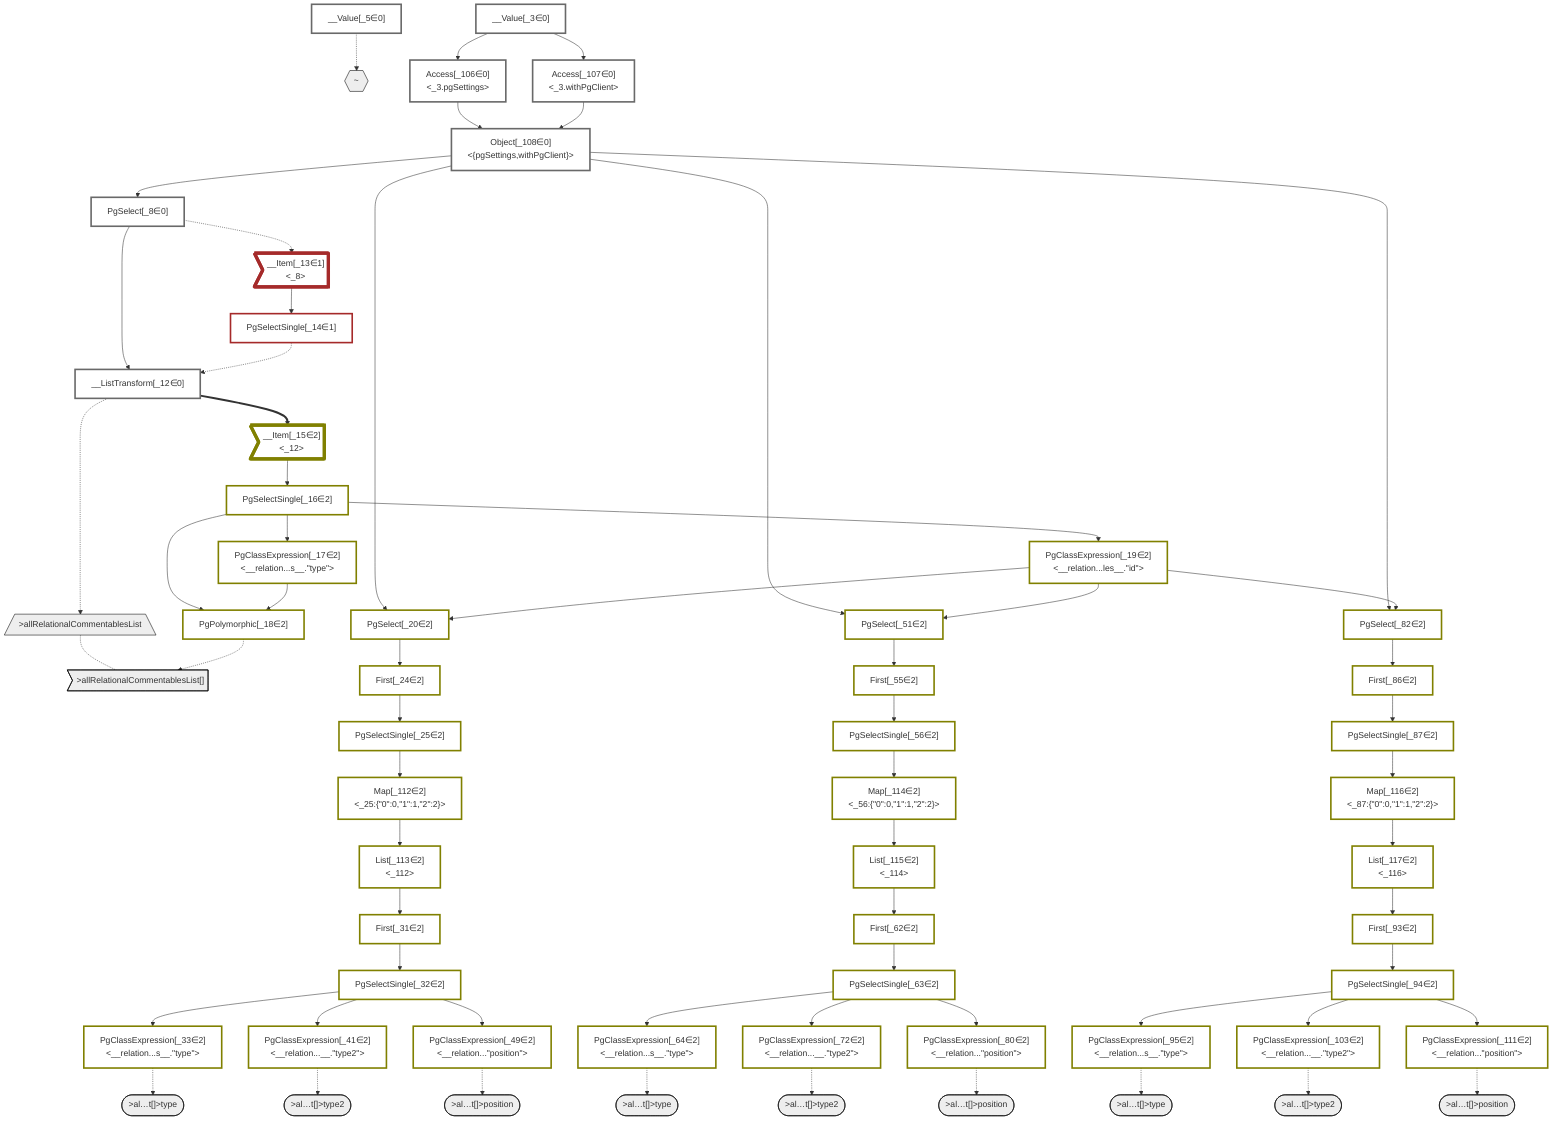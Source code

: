 graph TD
    classDef path fill:#eee,stroke:#000
    classDef plan fill:#fff,stroke-width:3px
    classDef itemplan fill:#fff,stroke-width:6px
    classDef sideeffectplan fill:#f00,stroke-width:6px

    %% subgraph fields
    P1{{"~"}}:::path
    P2[/">allRelationalCommentablesList"\]:::path
    P3>">allRelationalCommentablesList[]"]:::path
    P2 -.- P3
    P4([">al…t[]>type"]):::path
    %% P3 -.-> P4
    P5([">al…t[]>type2"]):::path
    %% P3 -.-> P5
    P6([">al…t[]>position"]):::path
    %% P3 -.-> P6
    P7([">al…t[]>type"]):::path
    %% P3 -.-> P7
    P8([">al…t[]>type2"]):::path
    %% P3 -.-> P8
    P9([">al…t[]>position"]):::path
    %% P3 -.-> P9
    P10([">al…t[]>type"]):::path
    %% P3 -.-> P10
    P11([">al…t[]>type2"]):::path
    %% P3 -.-> P11
    P12([">al…t[]>position"]):::path
    %% P3 -.-> P12
    %% P1 -.-> P2
    %% end

    %% define plans
    __Value_3["__Value[_3∈0]<br /><context>"]:::plan
    __Value_5["__Value[_5∈0]<br /><rootValue>"]:::plan
    PgSelect_8["PgSelect[_8∈0]<br /><relational_commentables>"]:::plan
    __ListTransform_12["__ListTransform[_12∈0]<br /><each:_8>"]:::plan
    __Item_13>"__Item[_13∈1]<br /><_8>"]:::itemplan
    PgSelectSingle_14["PgSelectSingle[_14∈1]<br /><relational_commentables>"]:::plan
    __Item_15>"__Item[_15∈2]<br /><_12>"]:::itemplan
    PgSelectSingle_16["PgSelectSingle[_16∈2]<br /><relational_commentables>"]:::plan
    PgClassExpression_17["PgClassExpression[_17∈2]<br /><__relation...s__.#quot;type#quot;>"]:::plan
    PgPolymorphic_18["PgPolymorphic[_18∈2]"]:::plan
    PgClassExpression_19["PgClassExpression[_19∈2]<br /><__relation...les__.#quot;id#quot;>"]:::plan
    PgSelect_20["PgSelect[_20∈2]<br /><relational_posts>"]:::plan
    First_24["First[_24∈2]"]:::plan
    PgSelectSingle_25["PgSelectSingle[_25∈2]<br /><relational_posts>"]:::plan
    First_31["First[_31∈2]"]:::plan
    PgSelectSingle_32["PgSelectSingle[_32∈2]<br /><relational_items>"]:::plan
    PgClassExpression_33["PgClassExpression[_33∈2]<br /><__relation...s__.#quot;type#quot;>"]:::plan
    PgClassExpression_41["PgClassExpression[_41∈2]<br /><__relation...__.#quot;type2#quot;>"]:::plan
    PgClassExpression_49["PgClassExpression[_49∈2]<br /><__relation...#quot;position#quot;>"]:::plan
    PgSelect_51["PgSelect[_51∈2]<br /><relational_checklists>"]:::plan
    First_55["First[_55∈2]"]:::plan
    PgSelectSingle_56["PgSelectSingle[_56∈2]<br /><relational_checklists>"]:::plan
    First_62["First[_62∈2]"]:::plan
    PgSelectSingle_63["PgSelectSingle[_63∈2]<br /><relational_items>"]:::plan
    PgClassExpression_64["PgClassExpression[_64∈2]<br /><__relation...s__.#quot;type#quot;>"]:::plan
    PgClassExpression_72["PgClassExpression[_72∈2]<br /><__relation...__.#quot;type2#quot;>"]:::plan
    PgClassExpression_80["PgClassExpression[_80∈2]<br /><__relation...#quot;position#quot;>"]:::plan
    PgSelect_82["PgSelect[_82∈2]<br /><relational_checklist_items>"]:::plan
    First_86["First[_86∈2]"]:::plan
    PgSelectSingle_87["PgSelectSingle[_87∈2]<br /><relational_checklist_items>"]:::plan
    First_93["First[_93∈2]"]:::plan
    PgSelectSingle_94["PgSelectSingle[_94∈2]<br /><relational_items>"]:::plan
    PgClassExpression_95["PgClassExpression[_95∈2]<br /><__relation...s__.#quot;type#quot;>"]:::plan
    PgClassExpression_103["PgClassExpression[_103∈2]<br /><__relation...__.#quot;type2#quot;>"]:::plan
    Access_106["Access[_106∈0]<br /><_3.pgSettings>"]:::plan
    Access_107["Access[_107∈0]<br /><_3.withPgClient>"]:::plan
    Object_108["Object[_108∈0]<br /><{pgSettings,withPgClient}>"]:::plan
    PgClassExpression_111["PgClassExpression[_111∈2]<br /><__relation...#quot;position#quot;>"]:::plan
    Map_112["Map[_112∈2]<br /><_25:{#quot;0#quot;:0,#quot;1#quot;:1,#quot;2#quot;:2}>"]:::plan
    List_113["List[_113∈2]<br /><_112>"]:::plan
    Map_114["Map[_114∈2]<br /><_56:{#quot;0#quot;:0,#quot;1#quot;:1,#quot;2#quot;:2}>"]:::plan
    List_115["List[_115∈2]<br /><_114>"]:::plan
    Map_116["Map[_116∈2]<br /><_87:{#quot;0#quot;:0,#quot;1#quot;:1,#quot;2#quot;:2}>"]:::plan
    List_117["List[_117∈2]<br /><_116>"]:::plan

    %% plan dependencies
    Object_108 --> PgSelect_8
    PgSelect_8 --> __ListTransform_12
    PgSelectSingle_14 -.-> __ListTransform_12
    PgSelect_8 -.-> __Item_13
    __Item_13 --> PgSelectSingle_14
    __ListTransform_12 ==> __Item_15
    __Item_15 --> PgSelectSingle_16
    PgSelectSingle_16 --> PgClassExpression_17
    PgSelectSingle_16 --> PgPolymorphic_18
    PgClassExpression_17 --> PgPolymorphic_18
    PgSelectSingle_16 --> PgClassExpression_19
    Object_108 --> PgSelect_20
    PgClassExpression_19 --> PgSelect_20
    PgSelect_20 --> First_24
    First_24 --> PgSelectSingle_25
    List_113 --> First_31
    First_31 --> PgSelectSingle_32
    PgSelectSingle_32 --> PgClassExpression_33
    PgSelectSingle_32 --> PgClassExpression_41
    PgSelectSingle_32 --> PgClassExpression_49
    Object_108 --> PgSelect_51
    PgClassExpression_19 --> PgSelect_51
    PgSelect_51 --> First_55
    First_55 --> PgSelectSingle_56
    List_115 --> First_62
    First_62 --> PgSelectSingle_63
    PgSelectSingle_63 --> PgClassExpression_64
    PgSelectSingle_63 --> PgClassExpression_72
    PgSelectSingle_63 --> PgClassExpression_80
    Object_108 --> PgSelect_82
    PgClassExpression_19 --> PgSelect_82
    PgSelect_82 --> First_86
    First_86 --> PgSelectSingle_87
    List_117 --> First_93
    First_93 --> PgSelectSingle_94
    PgSelectSingle_94 --> PgClassExpression_95
    PgSelectSingle_94 --> PgClassExpression_103
    __Value_3 --> Access_106
    __Value_3 --> Access_107
    Access_106 --> Object_108
    Access_107 --> Object_108
    PgSelectSingle_94 --> PgClassExpression_111
    PgSelectSingle_25 --> Map_112
    Map_112 --> List_113
    PgSelectSingle_56 --> Map_114
    Map_114 --> List_115
    PgSelectSingle_87 --> Map_116
    Map_116 --> List_117

    %% plan-to-path relationships
    __Value_5 -.-> P1
    __ListTransform_12 -.-> P2
    PgPolymorphic_18 -.-> P3
    PgClassExpression_33 -.-> P4
    PgClassExpression_41 -.-> P5
    PgClassExpression_49 -.-> P6
    PgClassExpression_64 -.-> P7
    PgClassExpression_72 -.-> P8
    PgClassExpression_80 -.-> P9
    PgClassExpression_95 -.-> P10
    PgClassExpression_103 -.-> P11
    PgClassExpression_111 -.-> P12

    %% allocate buckets
    classDef bucket0 stroke:#696969
    class __Value_3,__Value_5,PgSelect_8,__ListTransform_12,Access_106,Access_107,Object_108 bucket0
    classDef bucket1 stroke:#a52a2a
    class __Item_13,PgSelectSingle_14 bucket1
    classDef bucket2 stroke:#808000
    class __Item_15,PgSelectSingle_16,PgClassExpression_17,PgPolymorphic_18,PgClassExpression_19,PgSelect_20,First_24,PgSelectSingle_25,First_31,PgSelectSingle_32,PgClassExpression_33,PgClassExpression_41,PgClassExpression_49,PgSelect_51,First_55,PgSelectSingle_56,First_62,PgSelectSingle_63,PgClassExpression_64,PgClassExpression_72,PgClassExpression_80,PgSelect_82,First_86,PgSelectSingle_87,First_93,PgSelectSingle_94,PgClassExpression_95,PgClassExpression_103,PgClassExpression_111,Map_112,List_113,Map_114,List_115,Map_116,List_117 bucket2